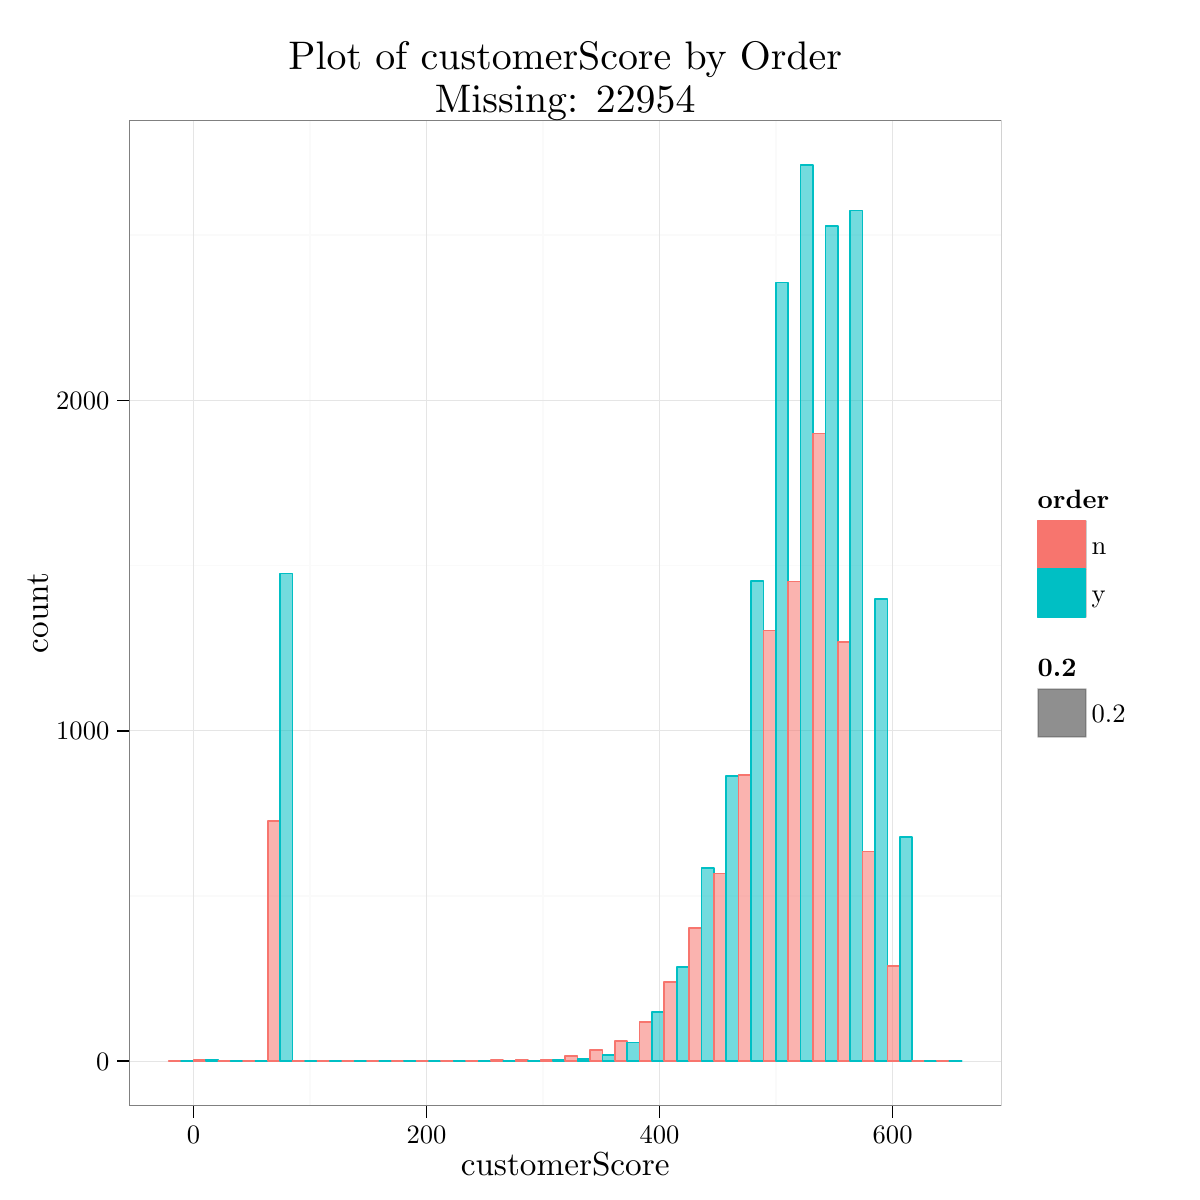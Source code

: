 % Created by tikzDevice version 0.6.2 on 2013-04-26 06:01:26.011
% !TEX encoding = UTF-8 Unicode

\documentclass{article}
\nonstopmode

\usepackage{tikz}

\usepackage[active,tightpage,psfixbb]{preview}

\PreviewEnvironment{pgfpicture}

\setlength\PreviewBorder{0pt}

\newcommand{\SweaveOpts}[1]{}  % do not interfere with LaTeX
\newcommand{\SweaveInput}[1]{} % because they are not real TeX commands
\newcommand{\Sexpr}[1]{}       % will only be parsed by R


%Change "article" to "report" to get rid of page number on title page
\usepackage{amsmath,amsfonts,amsthm,amssymb}
\usepackage{tikz}
\usetikzlibrary{backgrounds}
\usepackage{setspace}
\usepackage{Tabbing}
\usepackage{fancyhdr}
\usepackage{lastpage}
\usepackage{lstlinebgrd}
\usepackage{extramarks}
\usepackage{longtable}
\usepackage{chngpage}
\usepackage{soul,color}
\usepackage{color}
\usepackage{graphicx,float,wrapfig}
\usepackage{amsmath,amssymb, rotating}
%\usepackage{minted}
\usepackage{epsfig}
\usepackage{animate}
\usepackage{array}
\usepackage{graphics, color}
\usepackage{graphicx}
\usepackage{epsfig}
\usepackage{setspace}
\usepackage{verbatim}
\usepackage{url}
\usepackage[margin=1.0in]{geometry}

\definecolor{knitrfg}{rgb}{0.2, 0.2, 0.2}
\newcommand{\blue}[1]{{\color{blue} #1}}
\newcommand{\red}[1]{{\color{red} #1}}
\newcommand{\distas}[1]{%
  \savebox{\mybox}{\hbox{\kern3pt$\scriptstyle#1$\kern3pt}}%
  \savebox{\mysim}{\hbox{$\sim$}}%
  \mathbin{\overset{#1}{\kern\z \resizebox{\wd\mybox}{\ht\mysim}{$\sim$}}}%
}
\newcommand{\mytilde}{\raise.17ex\hbox{$\scriptstyle\mathtt{\sim}$}} 

% In case you need to adjust margins:
\topmargin=-0.45in      %
\evensidemargin=0in     %
\oddsidemargin=0in      %
\textwidth=6.5in        %
\textheight=9.0in       %
\headsep=0.25in         %

%Course Information
\newcommand{\Semester}{April and May 2013}
\newcommand{\CourseShort}{DMC 2013}
\newcommand{\CourseLong}{Data Mining Cup Competition 2013}

%Instructor Information
\newcommand{\InstructorLong}{Iowa State University of Science and Technology}
\newcommand{\InstructorShort}{ISU}

%My Information
\newcommand{\WritersLong}{Corey Lanker, Fangfang Liu, Jia Liu, Ian Mouzon, Wei Zhang, Wen Zhou}
\newcommand{\WritersShort}{Lanker, Liu, Liu, Mouzon, Zhang, Zhou}
\newcommand{\WritersContact}{\blue{imouzon@iastate.edu}}

%Homework Information
\newcommand{\homeworkTitle}{Prediction of Orders}
\newcommand{\homeworkDueDate}{April and May 2013}
\newcommand{\homeworkCreationDate}{\date{}}
\newcommand{\homeworkTopics}{}

% Setup the header and footer
\pagestyle{fancy}                                                       %
\lhead{\CourseShort:  \InstructorShort}                                                 %
\chead{\homeworkTitle}  %
\rhead{\WritersShort \firstxmark}                                                     %
\lfoot{\lastxmark}                                                      %
\cfoot{}                                                                %
\rfoot{Page\ \thepage\ of\ \pageref{LastPage}}                          %
\renewcommand\headrulewidth{0.4pt}                                      %
\renewcommand\footrulewidth{0.4pt}                                      %

%%%% FANCY QUOTES %%%
\makeatletter
\tikzset{%
  fancy quotes/.style={
    text width=\fq@width pt,
    align=justify,
    inner sep=1em,
    anchor=north west,
    minimum width=\textwidth,
  },
  fancy quotes width/.initial={.8\textwidth},
  fancy quotes marks/.style={
    scale=8,
    text=white,
    inner sep=0pt,
  },
  fancy quotes opening/.style={
    fancy quotes marks,
  },
  fancy quotes closing/.style={
    fancy quotes marks,
  },
  fancy quotes background/.style={
    show background rectangle,
    inner frame xsep=0pt,
    background rectangle/.style={
      fill=gray!25,
      rounded corners,
    },
  }
}

\newenvironment{fancyquotes}[1][]{%
\noindent
\tikzpicture[fancy quotes background]
\node[fancy quotes opening,anchor=north west] (fq@ul) at (0,0) {``};
\tikz@scan@one@point\pgfutil@firstofone(fq@ul.east)
\pgfmathsetmacro{\fq@width}{\textwidth - 2*\pgf@x}
\node[fancy quotes,#1] (fq@txt) at (fq@ul.north west) \bgroup}
{\egroup;
\node[overlay,fancy quotes closing,anchor=east] at (fq@txt.south east) {''};
\endtikzpicture}
\makeatother
%%% End of fancy quotes


\begin{document}

\begin{tikzpicture}[x=1pt,y=1pt]
\definecolor[named]{drawColor}{rgb}{0.00,0.00,0.00}
\definecolor[named]{fillColor}{rgb}{1.00,1.00,1.00}
\fill[color=fillColor,fill opacity=0.00,] (0,0) rectangle (433.62,433.62);
\begin{scope}
\path[clip] (  0.00,  0.00) rectangle (433.62,433.62);
\definecolor[named]{drawColor}{rgb}{1.00,1.00,1.00}
\definecolor[named]{fillColor}{rgb}{1.00,1.00,1.00}
\end{scope}
\begin{scope}
\path[clip] (  0.00,  0.00) rectangle (433.62,433.62);
\definecolor[named]{drawColor}{rgb}{1.00,1.00,1.00}
\definecolor[named]{fillColor}{rgb}{1.00,1.00,1.00}

\draw[color=drawColor,line width= 0.6pt,line cap=round,line join=round,fill=fillColor,] (  0.00,  0.00) rectangle (433.62,433.62);
\end{scope}
\begin{scope}
\path[clip] (  0.00,  0.00) rectangle (433.62,433.62);
\definecolor[named]{drawColor}{rgb}{1.00,1.00,1.00}
\definecolor[named]{fillColor}{rgb}{1.00,1.00,1.00}
\end{scope}
\begin{scope}
\path[clip] (  0.00,  0.00) rectangle (433.62,433.62);
\definecolor[named]{drawColor}{rgb}{1.00,1.00,1.00}
\definecolor[named]{fillColor}{rgb}{1.00,1.00,1.00}
\end{scope}
\begin{scope}
\path[clip] (  0.00,  0.00) rectangle (433.62,433.62);
\definecolor[named]{drawColor}{rgb}{1.00,1.00,1.00}
\definecolor[named]{fillColor}{rgb}{1.00,1.00,1.00}
\end{scope}
\begin{scope}
\path[clip] ( 46.62, 34.03) rectangle (361.84,390.08);
\definecolor[named]{drawColor}{rgb}{1.00,1.00,1.00}
\definecolor[named]{fillColor}{rgb}{1.00,1.00,1.00}

\draw[fill=fillColor,draw opacity=0.00,] ( 46.62, 34.03) rectangle (361.84,390.08);
\definecolor[named]{drawColor}{rgb}{0.98,0.98,0.98}

\draw[color=drawColor,line width= 0.6pt,line join=round,fill opacity=0.00,] ( 46.62,109.89) --
	(361.84,109.89);

\draw[color=drawColor,line width= 0.6pt,line join=round,fill opacity=0.00,] ( 46.62,229.25) --
	(361.84,229.25);

\draw[color=drawColor,line width= 0.6pt,line join=round,fill opacity=0.00,] ( 46.62,348.60) --
	(361.84,348.60);

\draw[color=drawColor,line width= 0.6pt,line join=round,fill opacity=0.00,] (112.01, 34.03) --
	(112.01,390.08);

\draw[color=drawColor,line width= 0.6pt,line join=round,fill opacity=0.00,] (196.23, 34.03) --
	(196.23,390.08);

\draw[color=drawColor,line width= 0.6pt,line join=round,fill opacity=0.00,] (280.45, 34.03) --
	(280.45,390.08);
\definecolor[named]{drawColor}{rgb}{0.90,0.90,0.90}

\draw[color=drawColor,line width= 0.2pt,line join=round,fill opacity=0.00,] ( 46.62, 50.22) --
	(361.84, 50.22);

\draw[color=drawColor,line width= 0.2pt,line join=round,fill opacity=0.00,] ( 46.62,169.57) --
	(361.84,169.57);

\draw[color=drawColor,line width= 0.2pt,line join=round,fill opacity=0.00,] ( 46.62,288.92) --
	(361.84,288.92);

\draw[color=drawColor,line width= 0.2pt,line join=round,fill opacity=0.00,] ( 69.90, 34.03) --
	( 69.90,390.08);

\draw[color=drawColor,line width= 0.2pt,line join=round,fill opacity=0.00,] (154.12, 34.03) --
	(154.12,390.08);

\draw[color=drawColor,line width= 0.2pt,line join=round,fill opacity=0.00,] (238.34, 34.03) --
	(238.34,390.08);

\draw[color=drawColor,line width= 0.2pt,line join=round,fill opacity=0.00,] (322.55, 34.03) --
	(322.55,390.08);
\definecolor[named]{drawColor}{rgb}{0.97,0.46,0.43}
\definecolor[named]{fillColor}{rgb}{0.97,0.46,0.43}

\draw[color=drawColor,line width= 0.6pt,line join=round,fill=fillColor,fill opacity=0.55,] ( 60.95, 50.22) rectangle ( 65.42, 50.22);
\definecolor[named]{drawColor}{rgb}{0.00,0.75,0.77}
\definecolor[named]{fillColor}{rgb}{0.00,0.75,0.77}

\draw[color=drawColor,line width= 0.6pt,line join=round,fill=fillColor,fill opacity=0.55,] ( 65.42, 50.22) rectangle ( 69.90, 50.22);
\definecolor[named]{drawColor}{rgb}{0.97,0.46,0.43}
\definecolor[named]{fillColor}{rgb}{0.97,0.46,0.43}

\draw[color=drawColor,line width= 0.6pt,line join=round,fill=fillColor,fill opacity=0.55,] ( 69.90, 50.22) rectangle ( 74.38, 50.70);
\definecolor[named]{drawColor}{rgb}{0.00,0.75,0.77}
\definecolor[named]{fillColor}{rgb}{0.00,0.75,0.77}

\draw[color=drawColor,line width= 0.6pt,line join=round,fill=fillColor,fill opacity=0.55,] ( 74.38, 50.22) rectangle ( 78.86, 50.82);
\definecolor[named]{drawColor}{rgb}{0.97,0.46,0.43}
\definecolor[named]{fillColor}{rgb}{0.97,0.46,0.43}

\draw[color=drawColor,line width= 0.6pt,line join=round,fill=fillColor,fill opacity=0.55,] ( 78.86, 50.22) rectangle ( 83.33, 50.22);
\definecolor[named]{drawColor}{rgb}{0.00,0.75,0.77}
\definecolor[named]{fillColor}{rgb}{0.00,0.75,0.77}

\draw[color=drawColor,line width= 0.6pt,line join=round,fill=fillColor,fill opacity=0.55,] ( 83.33, 50.22) rectangle ( 87.81, 50.22);
\definecolor[named]{drawColor}{rgb}{0.97,0.46,0.43}
\definecolor[named]{fillColor}{rgb}{0.97,0.46,0.43}

\draw[color=drawColor,line width= 0.6pt,line join=round,fill=fillColor,fill opacity=0.55,] ( 87.81, 50.22) rectangle ( 92.29, 50.22);
\definecolor[named]{drawColor}{rgb}{0.00,0.75,0.77}
\definecolor[named]{fillColor}{rgb}{0.00,0.75,0.77}

\draw[color=drawColor,line width= 0.6pt,line join=round,fill=fillColor,fill opacity=0.55,] ( 92.29, 50.22) rectangle ( 96.77, 50.22);
\definecolor[named]{drawColor}{rgb}{0.97,0.46,0.43}
\definecolor[named]{fillColor}{rgb}{0.97,0.46,0.43}

\draw[color=drawColor,line width= 0.6pt,line join=round,fill=fillColor,fill opacity=0.55,] ( 96.77, 50.22) rectangle (101.24,136.99);
\definecolor[named]{drawColor}{rgb}{0.00,0.75,0.77}
\definecolor[named]{fillColor}{rgb}{0.00,0.75,0.77}

\draw[color=drawColor,line width= 0.6pt,line join=round,fill=fillColor,fill opacity=0.55,] (101.24, 50.22) rectangle (105.72,226.38);
\definecolor[named]{drawColor}{rgb}{0.97,0.46,0.43}
\definecolor[named]{fillColor}{rgb}{0.97,0.46,0.43}

\draw[color=drawColor,line width= 0.6pt,line join=round,fill=fillColor,fill opacity=0.55,] (105.72, 50.22) rectangle (110.20, 50.22);
\definecolor[named]{drawColor}{rgb}{0.00,0.75,0.77}
\definecolor[named]{fillColor}{rgb}{0.00,0.75,0.77}

\draw[color=drawColor,line width= 0.6pt,line join=round,fill=fillColor,fill opacity=0.55,] (110.20, 50.22) rectangle (114.68, 50.22);
\definecolor[named]{drawColor}{rgb}{0.97,0.46,0.43}
\definecolor[named]{fillColor}{rgb}{0.97,0.46,0.43}

\draw[color=drawColor,line width= 0.6pt,line join=round,fill=fillColor,fill opacity=0.55,] (114.68, 50.22) rectangle (119.15, 50.22);
\definecolor[named]{drawColor}{rgb}{0.00,0.75,0.77}
\definecolor[named]{fillColor}{rgb}{0.00,0.75,0.77}

\draw[color=drawColor,line width= 0.6pt,line join=round,fill=fillColor,fill opacity=0.55,] (119.15, 50.22) rectangle (123.63, 50.22);
\definecolor[named]{drawColor}{rgb}{0.97,0.46,0.43}
\definecolor[named]{fillColor}{rgb}{0.97,0.46,0.43}

\draw[color=drawColor,line width= 0.6pt,line join=round,fill=fillColor,fill opacity=0.55,] (123.63, 50.22) rectangle (128.11, 50.22);
\definecolor[named]{drawColor}{rgb}{0.00,0.75,0.77}
\definecolor[named]{fillColor}{rgb}{0.00,0.75,0.77}

\draw[color=drawColor,line width= 0.6pt,line join=round,fill=fillColor,fill opacity=0.55,] (128.11, 50.22) rectangle (132.59, 50.22);
\definecolor[named]{drawColor}{rgb}{0.97,0.46,0.43}
\definecolor[named]{fillColor}{rgb}{0.97,0.46,0.43}

\draw[color=drawColor,line width= 0.6pt,line join=round,fill=fillColor,fill opacity=0.55,] (132.59, 50.22) rectangle (137.06, 50.22);
\definecolor[named]{drawColor}{rgb}{0.00,0.75,0.77}
\definecolor[named]{fillColor}{rgb}{0.00,0.75,0.77}

\draw[color=drawColor,line width= 0.6pt,line join=round,fill=fillColor,fill opacity=0.55,] (137.06, 50.22) rectangle (141.54, 50.22);
\definecolor[named]{drawColor}{rgb}{0.97,0.46,0.43}
\definecolor[named]{fillColor}{rgb}{0.97,0.46,0.43}

\draw[color=drawColor,line width= 0.6pt,line join=round,fill=fillColor,fill opacity=0.55,] (141.54, 50.22) rectangle (146.02, 50.22);
\definecolor[named]{drawColor}{rgb}{0.00,0.75,0.77}
\definecolor[named]{fillColor}{rgb}{0.00,0.75,0.77}

\draw[color=drawColor,line width= 0.6pt,line join=round,fill=fillColor,fill opacity=0.55,] (146.02, 50.22) rectangle (150.50, 50.34);
\definecolor[named]{drawColor}{rgb}{0.97,0.46,0.43}
\definecolor[named]{fillColor}{rgb}{0.97,0.46,0.43}

\draw[color=drawColor,line width= 0.6pt,line join=round,fill=fillColor,fill opacity=0.55,] (150.50, 50.22) rectangle (154.98, 50.22);
\definecolor[named]{drawColor}{rgb}{0.00,0.75,0.77}
\definecolor[named]{fillColor}{rgb}{0.00,0.75,0.77}

\draw[color=drawColor,line width= 0.6pt,line join=round,fill=fillColor,fill opacity=0.55,] (154.98, 50.22) rectangle (159.45, 50.22);
\definecolor[named]{drawColor}{rgb}{0.97,0.46,0.43}
\definecolor[named]{fillColor}{rgb}{0.97,0.46,0.43}

\draw[color=drawColor,line width= 0.6pt,line join=round,fill=fillColor,fill opacity=0.55,] (159.45, 50.22) rectangle (163.93, 50.46);
\definecolor[named]{drawColor}{rgb}{0.00,0.75,0.77}
\definecolor[named]{fillColor}{rgb}{0.00,0.75,0.77}

\draw[color=drawColor,line width= 0.6pt,line join=round,fill=fillColor,fill opacity=0.55,] (163.93, 50.22) rectangle (168.41, 50.22);
\definecolor[named]{drawColor}{rgb}{0.97,0.46,0.43}
\definecolor[named]{fillColor}{rgb}{0.97,0.46,0.43}

\draw[color=drawColor,line width= 0.6pt,line join=round,fill=fillColor,fill opacity=0.55,] (168.41, 50.22) rectangle (172.89, 50.34);
\definecolor[named]{drawColor}{rgb}{0.00,0.75,0.77}
\definecolor[named]{fillColor}{rgb}{0.00,0.75,0.77}

\draw[color=drawColor,line width= 0.6pt,line join=round,fill=fillColor,fill opacity=0.55,] (172.89, 50.22) rectangle (177.36, 50.34);
\definecolor[named]{drawColor}{rgb}{0.97,0.46,0.43}
\definecolor[named]{fillColor}{rgb}{0.97,0.46,0.43}

\draw[color=drawColor,line width= 0.6pt,line join=round,fill=fillColor,fill opacity=0.55,] (177.36, 50.22) rectangle (181.84, 50.58);
\definecolor[named]{drawColor}{rgb}{0.00,0.75,0.77}
\definecolor[named]{fillColor}{rgb}{0.00,0.75,0.77}

\draw[color=drawColor,line width= 0.6pt,line join=round,fill=fillColor,fill opacity=0.55,] (181.84, 50.22) rectangle (186.32, 50.22);
\definecolor[named]{drawColor}{rgb}{0.97,0.46,0.43}
\definecolor[named]{fillColor}{rgb}{0.97,0.46,0.43}

\draw[color=drawColor,line width= 0.6pt,line join=round,fill=fillColor,fill opacity=0.55,] (186.32, 50.22) rectangle (190.80, 50.70);
\definecolor[named]{drawColor}{rgb}{0.00,0.75,0.77}
\definecolor[named]{fillColor}{rgb}{0.00,0.75,0.77}

\draw[color=drawColor,line width= 0.6pt,line join=round,fill=fillColor,fill opacity=0.55,] (190.80, 50.22) rectangle (195.27, 50.34);
\definecolor[named]{drawColor}{rgb}{0.97,0.46,0.43}
\definecolor[named]{fillColor}{rgb}{0.97,0.46,0.43}

\draw[color=drawColor,line width= 0.6pt,line join=round,fill=fillColor,fill opacity=0.55,] (195.27, 50.22) rectangle (199.75, 50.58);
\definecolor[named]{drawColor}{rgb}{0.00,0.75,0.77}
\definecolor[named]{fillColor}{rgb}{0.00,0.75,0.77}

\draw[color=drawColor,line width= 0.6pt,line join=round,fill=fillColor,fill opacity=0.55,] (199.75, 50.22) rectangle (204.23, 50.70);
\definecolor[named]{drawColor}{rgb}{0.97,0.46,0.43}
\definecolor[named]{fillColor}{rgb}{0.97,0.46,0.43}

\draw[color=drawColor,line width= 0.6pt,line join=round,fill=fillColor,fill opacity=0.55,] (204.23, 50.22) rectangle (208.71, 52.01);
\definecolor[named]{drawColor}{rgb}{0.00,0.75,0.77}
\definecolor[named]{fillColor}{rgb}{0.00,0.75,0.77}

\draw[color=drawColor,line width= 0.6pt,line join=round,fill=fillColor,fill opacity=0.55,] (208.71, 50.22) rectangle (213.18, 51.05);
\definecolor[named]{drawColor}{rgb}{0.97,0.46,0.43}
\definecolor[named]{fillColor}{rgb}{0.97,0.46,0.43}

\draw[color=drawColor,line width= 0.6pt,line join=round,fill=fillColor,fill opacity=0.55,] (213.18, 50.22) rectangle (217.66, 54.28);
\definecolor[named]{drawColor}{rgb}{0.00,0.75,0.77}
\definecolor[named]{fillColor}{rgb}{0.00,0.75,0.77}

\draw[color=drawColor,line width= 0.6pt,line join=round,fill=fillColor,fill opacity=0.55,] (217.66, 50.22) rectangle (222.14, 52.49);
\definecolor[named]{drawColor}{rgb}{0.97,0.46,0.43}
\definecolor[named]{fillColor}{rgb}{0.97,0.46,0.43}

\draw[color=drawColor,line width= 0.6pt,line join=round,fill=fillColor,fill opacity=0.55,] (222.14, 50.22) rectangle (226.62, 57.38);
\definecolor[named]{drawColor}{rgb}{0.00,0.75,0.77}
\definecolor[named]{fillColor}{rgb}{0.00,0.75,0.77}

\draw[color=drawColor,line width= 0.6pt,line join=round,fill=fillColor,fill opacity=0.55,] (226.62, 50.22) rectangle (231.09, 56.90);
\definecolor[named]{drawColor}{rgb}{0.97,0.46,0.43}
\definecolor[named]{fillColor}{rgb}{0.97,0.46,0.43}

\draw[color=drawColor,line width= 0.6pt,line join=round,fill=fillColor,fill opacity=0.55,] (231.09, 50.22) rectangle (235.57, 64.42);
\definecolor[named]{drawColor}{rgb}{0.00,0.75,0.77}
\definecolor[named]{fillColor}{rgb}{0.00,0.75,0.77}

\draw[color=drawColor,line width= 0.6pt,line join=round,fill=fillColor,fill opacity=0.55,] (235.57, 50.22) rectangle (240.05, 67.88);
\definecolor[named]{drawColor}{rgb}{0.97,0.46,0.43}
\definecolor[named]{fillColor}{rgb}{0.97,0.46,0.43}

\draw[color=drawColor,line width= 0.6pt,line join=round,fill=fillColor,fill opacity=0.55,] (240.05, 50.22) rectangle (244.53, 78.74);
\definecolor[named]{drawColor}{rgb}{0.00,0.75,0.77}
\definecolor[named]{fillColor}{rgb}{0.00,0.75,0.77}

\draw[color=drawColor,line width= 0.6pt,line join=round,fill=fillColor,fill opacity=0.55,] (244.53, 50.22) rectangle (249.00, 84.11);
\definecolor[named]{drawColor}{rgb}{0.97,0.46,0.43}
\definecolor[named]{fillColor}{rgb}{0.97,0.46,0.43}

\draw[color=drawColor,line width= 0.6pt,line join=round,fill=fillColor,fill opacity=0.55,] (249.00, 50.22) rectangle (253.48, 98.20);
\definecolor[named]{drawColor}{rgb}{0.00,0.75,0.77}
\definecolor[named]{fillColor}{rgb}{0.00,0.75,0.77}

\draw[color=drawColor,line width= 0.6pt,line join=round,fill=fillColor,fill opacity=0.55,] (253.48, 50.22) rectangle (257.96,119.92);
\definecolor[named]{drawColor}{rgb}{0.97,0.46,0.43}
\definecolor[named]{fillColor}{rgb}{0.97,0.46,0.43}

\draw[color=drawColor,line width= 0.6pt,line join=round,fill=fillColor,fill opacity=0.55,] (257.96, 50.22) rectangle (262.44,118.01);
\definecolor[named]{drawColor}{rgb}{0.00,0.75,0.77}
\definecolor[named]{fillColor}{rgb}{0.00,0.75,0.77}

\draw[color=drawColor,line width= 0.6pt,line join=round,fill=fillColor,fill opacity=0.55,] (262.44, 50.22) rectangle (266.91,153.10);
\definecolor[named]{drawColor}{rgb}{0.97,0.46,0.43}
\definecolor[named]{fillColor}{rgb}{0.97,0.46,0.43}

\draw[color=drawColor,line width= 0.6pt,line join=round,fill=fillColor,fill opacity=0.55,] (266.91, 50.22) rectangle (271.39,153.46);
\definecolor[named]{drawColor}{rgb}{0.00,0.75,0.77}
\definecolor[named]{fillColor}{rgb}{0.00,0.75,0.77}

\draw[color=drawColor,line width= 0.6pt,line join=round,fill=fillColor,fill opacity=0.55,] (271.39, 50.22) rectangle (275.87,223.64);
\definecolor[named]{drawColor}{rgb}{0.97,0.46,0.43}
\definecolor[named]{fillColor}{rgb}{0.97,0.46,0.43}

\draw[color=drawColor,line width= 0.6pt,line join=round,fill=fillColor,fill opacity=0.55,] (275.87, 50.22) rectangle (280.35,205.73);
\definecolor[named]{drawColor}{rgb}{0.00,0.75,0.77}
\definecolor[named]{fillColor}{rgb}{0.00,0.75,0.77}

\draw[color=drawColor,line width= 0.6pt,line join=round,fill=fillColor,fill opacity=0.55,] (280.35, 50.22) rectangle (284.82,331.53);
\definecolor[named]{drawColor}{rgb}{0.97,0.46,0.43}
\definecolor[named]{fillColor}{rgb}{0.97,0.46,0.43}

\draw[color=drawColor,line width= 0.6pt,line join=round,fill=fillColor,fill opacity=0.55,] (284.82, 50.22) rectangle (289.30,223.52);
\definecolor[named]{drawColor}{rgb}{0.00,0.75,0.77}
\definecolor[named]{fillColor}{rgb}{0.00,0.75,0.77}

\draw[color=drawColor,line width= 0.6pt,line join=round,fill=fillColor,fill opacity=0.55,] (289.30, 50.22) rectangle (293.78,373.90);
\definecolor[named]{drawColor}{rgb}{0.97,0.46,0.43}
\definecolor[named]{fillColor}{rgb}{0.97,0.46,0.43}

\draw[color=drawColor,line width= 0.6pt,line join=round,fill=fillColor,fill opacity=0.55,] (293.78, 50.22) rectangle (298.26,276.99);
\definecolor[named]{drawColor}{rgb}{0.00,0.75,0.77}
\definecolor[named]{fillColor}{rgb}{0.00,0.75,0.77}

\draw[color=drawColor,line width= 0.6pt,line join=round,fill=fillColor,fill opacity=0.55,] (298.26, 50.22) rectangle (302.73,351.94);
\definecolor[named]{drawColor}{rgb}{0.97,0.46,0.43}
\definecolor[named]{fillColor}{rgb}{0.97,0.46,0.43}

\draw[color=drawColor,line width= 0.6pt,line join=round,fill=fillColor,fill opacity=0.55,] (302.73, 50.22) rectangle (307.21,201.68);
\definecolor[named]{drawColor}{rgb}{0.00,0.75,0.77}
\definecolor[named]{fillColor}{rgb}{0.00,0.75,0.77}

\draw[color=drawColor,line width= 0.6pt,line join=round,fill=fillColor,fill opacity=0.55,] (307.21, 50.22) rectangle (311.69,357.55);
\definecolor[named]{drawColor}{rgb}{0.97,0.46,0.43}
\definecolor[named]{fillColor}{rgb}{0.97,0.46,0.43}

\draw[color=drawColor,line width= 0.6pt,line join=round,fill=fillColor,fill opacity=0.55,] (311.69, 50.22) rectangle (316.17,125.89);
\definecolor[named]{drawColor}{rgb}{0.00,0.75,0.77}
\definecolor[named]{fillColor}{rgb}{0.00,0.75,0.77}

\draw[color=drawColor,line width= 0.6pt,line join=round,fill=fillColor,fill opacity=0.55,] (316.17, 50.22) rectangle (320.65,217.19);
\definecolor[named]{drawColor}{rgb}{0.97,0.46,0.43}
\definecolor[named]{fillColor}{rgb}{0.97,0.46,0.43}

\draw[color=drawColor,line width= 0.6pt,line join=round,fill=fillColor,fill opacity=0.55,] (320.65, 50.22) rectangle (325.12, 84.59);
\definecolor[named]{drawColor}{rgb}{0.00,0.75,0.77}
\definecolor[named]{fillColor}{rgb}{0.00,0.75,0.77}

\draw[color=drawColor,line width= 0.6pt,line join=round,fill=fillColor,fill opacity=0.55,] (325.12, 50.22) rectangle (329.60,131.26);
\definecolor[named]{drawColor}{rgb}{0.97,0.46,0.43}
\definecolor[named]{fillColor}{rgb}{0.97,0.46,0.43}

\draw[color=drawColor,line width= 0.6pt,line join=round,fill=fillColor,fill opacity=0.55,] (329.60, 50.22) rectangle (334.08, 50.22);
\definecolor[named]{drawColor}{rgb}{0.00,0.75,0.77}
\definecolor[named]{fillColor}{rgb}{0.00,0.75,0.77}

\draw[color=drawColor,line width= 0.6pt,line join=round,fill=fillColor,fill opacity=0.55,] (334.08, 50.22) rectangle (338.56, 50.34);
\definecolor[named]{drawColor}{rgb}{0.97,0.46,0.43}
\definecolor[named]{fillColor}{rgb}{0.97,0.46,0.43}

\draw[color=drawColor,line width= 0.6pt,line join=round,fill=fillColor,fill opacity=0.55,] (338.56, 50.22) rectangle (343.03, 50.46);
\definecolor[named]{drawColor}{rgb}{0.00,0.75,0.77}
\definecolor[named]{fillColor}{rgb}{0.00,0.75,0.77}

\draw[color=drawColor,line width= 0.6pt,line join=round,fill=fillColor,fill opacity=0.55,] (343.03, 50.22) rectangle (347.51, 50.22);
\definecolor[named]{drawColor}{rgb}{0.50,0.50,0.50}

\draw[color=drawColor,line width= 0.6pt,line cap=round,line join=round,fill opacity=0.00,] ( 46.62, 34.03) rectangle (361.84,390.08);
\end{scope}
\begin{scope}
\path[clip] (  0.00,  0.00) rectangle (433.62,433.62);
\definecolor[named]{drawColor}{rgb}{1.00,1.00,1.00}
\definecolor[named]{fillColor}{rgb}{1.00,1.00,1.00}
\end{scope}
\begin{scope}
\path[clip] (  0.00,  0.00) rectangle (433.62,433.62);
\definecolor[named]{drawColor}{rgb}{1.00,1.00,1.00}
\definecolor[named]{fillColor}{rgb}{1.00,1.00,1.00}
\end{scope}
\begin{scope}
\path[clip] (  0.00,  0.00) rectangle (433.62,433.62);
\definecolor[named]{drawColor}{rgb}{1.00,1.00,1.00}
\definecolor[named]{fillColor}{rgb}{1.00,1.00,1.00}
\definecolor[named]{drawColor}{rgb}{0.00,0.00,0.00}

\node[color=drawColor,anchor=base east,inner sep=0pt, outer sep=0pt, scale=  0.96] at ( 39.51, 46.91) {0};

\node[color=drawColor,anchor=base east,inner sep=0pt, outer sep=0pt, scale=  0.96] at ( 39.51,166.26) {1000};

\node[color=drawColor,anchor=base east,inner sep=0pt, outer sep=0pt, scale=  0.96] at ( 39.51,285.61) {2000};
\end{scope}
\begin{scope}
\path[clip] (  0.00,  0.00) rectangle (433.62,433.62);
\definecolor[named]{drawColor}{rgb}{1.00,1.00,1.00}
\definecolor[named]{fillColor}{rgb}{1.00,1.00,1.00}
\end{scope}
\begin{scope}
\path[clip] (  0.00,  0.00) rectangle (433.62,433.62);
\definecolor[named]{drawColor}{rgb}{1.00,1.00,1.00}
\definecolor[named]{fillColor}{rgb}{1.00,1.00,1.00}
\definecolor[named]{drawColor}{rgb}{0.00,0.00,0.00}

\draw[color=drawColor,line width= 0.6pt,line join=round,fill opacity=0.00,] ( 42.35, 50.22) --
	( 46.62, 50.22);

\draw[color=drawColor,line width= 0.6pt,line join=round,fill opacity=0.00,] ( 42.35,169.57) --
	( 46.62,169.57);

\draw[color=drawColor,line width= 0.6pt,line join=round,fill opacity=0.00,] ( 42.35,288.92) --
	( 46.62,288.92);
\end{scope}
\begin{scope}
\path[clip] (  0.00,  0.00) rectangle (433.62,433.62);
\definecolor[named]{drawColor}{rgb}{1.00,1.00,1.00}
\definecolor[named]{fillColor}{rgb}{1.00,1.00,1.00}
\end{scope}
\begin{scope}
\path[clip] (  0.00,  0.00) rectangle (433.62,433.62);
\definecolor[named]{drawColor}{rgb}{1.00,1.00,1.00}
\definecolor[named]{fillColor}{rgb}{1.00,1.00,1.00}
\end{scope}
\begin{scope}
\path[clip] (  0.00,  0.00) rectangle (433.62,433.62);
\definecolor[named]{drawColor}{rgb}{1.00,1.00,1.00}
\definecolor[named]{fillColor}{rgb}{1.00,1.00,1.00}
\end{scope}
\begin{scope}
\path[clip] (  0.00,  0.00) rectangle (433.62,433.62);
\definecolor[named]{drawColor}{rgb}{1.00,1.00,1.00}
\definecolor[named]{fillColor}{rgb}{1.00,1.00,1.00}
\end{scope}
\begin{scope}
\path[clip] (  0.00,  0.00) rectangle (433.62,433.62);
\definecolor[named]{drawColor}{rgb}{1.00,1.00,1.00}
\definecolor[named]{fillColor}{rgb}{1.00,1.00,1.00}
\end{scope}
\begin{scope}
\path[clip] (  0.00,  0.00) rectangle (433.62,433.62);
\definecolor[named]{drawColor}{rgb}{1.00,1.00,1.00}
\definecolor[named]{fillColor}{rgb}{1.00,1.00,1.00}
\definecolor[named]{drawColor}{rgb}{0.00,0.00,0.00}

\draw[color=drawColor,line width= 0.6pt,line join=round,fill opacity=0.00,] ( 69.90, 29.77) --
	( 69.90, 34.03);

\draw[color=drawColor,line width= 0.6pt,line join=round,fill opacity=0.00,] (154.12, 29.77) --
	(154.12, 34.03);

\draw[color=drawColor,line width= 0.6pt,line join=round,fill opacity=0.00,] (238.34, 29.77) --
	(238.34, 34.03);

\draw[color=drawColor,line width= 0.6pt,line join=round,fill opacity=0.00,] (322.55, 29.77) --
	(322.55, 34.03);
\end{scope}
\begin{scope}
\path[clip] (  0.00,  0.00) rectangle (433.62,433.62);
\definecolor[named]{drawColor}{rgb}{1.00,1.00,1.00}
\definecolor[named]{fillColor}{rgb}{1.00,1.00,1.00}
\end{scope}
\begin{scope}
\path[clip] (  0.00,  0.00) rectangle (433.62,433.62);
\definecolor[named]{drawColor}{rgb}{1.00,1.00,1.00}
\definecolor[named]{fillColor}{rgb}{1.00,1.00,1.00}
\definecolor[named]{drawColor}{rgb}{0.00,0.00,0.00}

\node[color=drawColor,anchor=base,inner sep=0pt, outer sep=0pt, scale=  0.96] at ( 69.90, 20.31) {0};

\node[color=drawColor,anchor=base,inner sep=0pt, outer sep=0pt, scale=  0.96] at (154.12, 20.31) {200};

\node[color=drawColor,anchor=base,inner sep=0pt, outer sep=0pt, scale=  0.96] at (238.34, 20.31) {400};

\node[color=drawColor,anchor=base,inner sep=0pt, outer sep=0pt, scale=  0.96] at (322.55, 20.31) {600};
\end{scope}
\begin{scope}
\path[clip] (  0.00,  0.00) rectangle (433.62,433.62);
\definecolor[named]{drawColor}{rgb}{1.00,1.00,1.00}
\definecolor[named]{fillColor}{rgb}{1.00,1.00,1.00}
\end{scope}
\begin{scope}
\path[clip] (  0.00,  0.00) rectangle (433.62,433.62);
\definecolor[named]{drawColor}{rgb}{1.00,1.00,1.00}
\definecolor[named]{fillColor}{rgb}{1.00,1.00,1.00}
\end{scope}
\begin{scope}
\path[clip] (  0.00,  0.00) rectangle (433.62,433.62);
\definecolor[named]{drawColor}{rgb}{1.00,1.00,1.00}
\definecolor[named]{fillColor}{rgb}{1.00,1.00,1.00}
\end{scope}
\begin{scope}
\path[clip] (  0.00,  0.00) rectangle (433.62,433.62);
\definecolor[named]{drawColor}{rgb}{1.00,1.00,1.00}
\definecolor[named]{fillColor}{rgb}{1.00,1.00,1.00}
\end{scope}
\begin{scope}
\path[clip] (  0.00,  0.00) rectangle (433.62,433.62);
\definecolor[named]{drawColor}{rgb}{1.00,1.00,1.00}
\definecolor[named]{fillColor}{rgb}{1.00,1.00,1.00}
\definecolor[named]{drawColor}{rgb}{0.00,0.00,0.00}

\node[color=drawColor,anchor=base,inner sep=0pt, outer sep=0pt, scale=  1.20] at (204.23,  9.03) {customerScore};
\end{scope}
\begin{scope}
\path[clip] (  0.00,  0.00) rectangle (433.62,433.62);
\definecolor[named]{drawColor}{rgb}{1.00,1.00,1.00}
\definecolor[named]{fillColor}{rgb}{1.00,1.00,1.00}
\end{scope}
\begin{scope}
\path[clip] (  0.00,  0.00) rectangle (433.62,433.62);
\definecolor[named]{drawColor}{rgb}{1.00,1.00,1.00}
\definecolor[named]{fillColor}{rgb}{1.00,1.00,1.00}
\definecolor[named]{drawColor}{rgb}{0.00,0.00,0.00}

\node[rotate= 90.00,color=drawColor,anchor=base,inner sep=0pt, outer sep=0pt, scale=  1.20] at ( 17.30,212.06) {count};
\end{scope}
\begin{scope}
\path[clip] (  0.00,  0.00) rectangle (433.62,433.62);
\definecolor[named]{drawColor}{rgb}{1.00,1.00,1.00}
\definecolor[named]{fillColor}{rgb}{1.00,1.00,1.00}
\end{scope}
\begin{scope}
\path[clip] (  0.00,  0.00) rectangle (433.62,433.62);
\definecolor[named]{drawColor}{rgb}{1.00,1.00,1.00}
\definecolor[named]{fillColor}{rgb}{1.00,1.00,1.00}
\end{scope}
\begin{scope}
\path[clip] (  0.00,  0.00) rectangle (433.62,433.62);
\definecolor[named]{drawColor}{rgb}{1.00,1.00,1.00}
\definecolor[named]{fillColor}{rgb}{1.00,1.00,1.00}
\end{scope}
\begin{scope}
\path[clip] (  0.00,  0.00) rectangle (433.62,433.62);
\definecolor[named]{drawColor}{rgb}{1.00,1.00,1.00}
\definecolor[named]{fillColor}{rgb}{1.00,1.00,1.00}
\end{scope}
\begin{scope}
\path[clip] (  0.00,  0.00) rectangle (433.62,433.62);
\definecolor[named]{drawColor}{rgb}{1.00,1.00,1.00}
\definecolor[named]{fillColor}{rgb}{1.00,1.00,1.00}
\end{scope}
\begin{scope}
\path[clip] (  0.00,  0.00) rectangle (433.62,433.62);
\definecolor[named]{drawColor}{rgb}{1.00,1.00,1.00}
\definecolor[named]{fillColor}{rgb}{1.00,1.00,1.00}

\draw[fill=fillColor,draw opacity=0.00,] (370.71,206.40) rectangle (404.70,261.17);
\end{scope}
\begin{scope}
\path[clip] (  0.00,  0.00) rectangle (433.62,433.62);
\definecolor[named]{drawColor}{rgb}{1.00,1.00,1.00}
\definecolor[named]{fillColor}{rgb}{1.00,1.00,1.00}
\end{scope}
\begin{scope}
\path[clip] (  0.00,  0.00) rectangle (433.62,433.62);
\definecolor[named]{drawColor}{rgb}{1.00,1.00,1.00}
\definecolor[named]{fillColor}{rgb}{1.00,1.00,1.00}
\definecolor[named]{drawColor}{rgb}{0.00,0.00,0.00}

\node[color=drawColor,anchor=base west,inner sep=0pt, outer sep=0pt, scale=  0.96] at (374.97,249.98) {\bfseries order};
\end{scope}
\begin{scope}
\path[clip] (  0.00,  0.00) rectangle (433.62,433.62);
\definecolor[named]{drawColor}{rgb}{1.00,1.00,1.00}
\definecolor[named]{fillColor}{rgb}{1.00,1.00,1.00}
\end{scope}
\begin{scope}
\path[clip] (  0.00,  0.00) rectangle (433.62,433.62);
\definecolor[named]{drawColor}{rgb}{1.00,1.00,1.00}
\definecolor[named]{fillColor}{rgb}{1.00,1.00,1.00}
\definecolor[named]{drawColor}{rgb}{0.80,0.80,0.80}

\draw[color=drawColor,line width= 0.6pt,line cap=round,line join=round,fill=fillColor,] (374.97,228.01) rectangle (392.32,245.36);
\end{scope}
\begin{scope}
\path[clip] (  0.00,  0.00) rectangle (433.62,433.62);
\definecolor[named]{drawColor}{rgb}{1.00,1.00,1.00}
\definecolor[named]{fillColor}{rgb}{1.00,1.00,1.00}
\end{scope}
\begin{scope}
\path[clip] (  0.00,  0.00) rectangle (433.62,433.62);
\definecolor[named]{drawColor}{rgb}{1.00,1.00,1.00}
\definecolor[named]{fillColor}{rgb}{1.00,1.00,1.00}
\definecolor[named]{drawColor}{rgb}{0.97,0.46,0.43}
\definecolor[named]{fillColor}{rgb}{0.97,0.46,0.43}

\draw[color=drawColor,line cap=round,line join=round,fill=fillColor,] (374.97,228.01) rectangle (392.32,245.36);

\draw[color=drawColor,line width= 0.6pt,line join=round,fill opacity=0.00,] (374.97,228.01) --
	(392.32,245.36);
\end{scope}
\begin{scope}
\path[clip] (  0.00,  0.00) rectangle (433.62,433.62);
\definecolor[named]{drawColor}{rgb}{1.00,1.00,1.00}
\definecolor[named]{fillColor}{rgb}{1.00,1.00,1.00}
\end{scope}
\begin{scope}
\path[clip] (  0.00,  0.00) rectangle (433.62,433.62);
\definecolor[named]{drawColor}{rgb}{1.00,1.00,1.00}
\definecolor[named]{fillColor}{rgb}{1.00,1.00,1.00}
\definecolor[named]{drawColor}{rgb}{0.80,0.80,0.80}

\draw[color=drawColor,line width= 0.6pt,line cap=round,line join=round,fill=fillColor,] (374.97,210.67) rectangle (392.32,228.01);
\end{scope}
\begin{scope}
\path[clip] (  0.00,  0.00) rectangle (433.62,433.62);
\definecolor[named]{drawColor}{rgb}{1.00,1.00,1.00}
\definecolor[named]{fillColor}{rgb}{1.00,1.00,1.00}
\end{scope}
\begin{scope}
\path[clip] (  0.00,  0.00) rectangle (433.62,433.62);
\definecolor[named]{drawColor}{rgb}{1.00,1.00,1.00}
\definecolor[named]{fillColor}{rgb}{1.00,1.00,1.00}
\definecolor[named]{drawColor}{rgb}{0.00,0.75,0.77}
\definecolor[named]{fillColor}{rgb}{0.00,0.75,0.77}

\draw[color=drawColor,line cap=round,line join=round,fill=fillColor,] (374.97,210.67) rectangle (392.32,228.01);

\draw[color=drawColor,line width= 0.6pt,line join=round,fill opacity=0.00,] (374.97,210.67) --
	(392.32,228.01);
\end{scope}
\begin{scope}
\path[clip] (  0.00,  0.00) rectangle (433.62,433.62);
\definecolor[named]{drawColor}{rgb}{1.00,1.00,1.00}
\definecolor[named]{fillColor}{rgb}{1.00,1.00,1.00}
\end{scope}
\begin{scope}
\path[clip] (  0.00,  0.00) rectangle (433.62,433.62);
\definecolor[named]{drawColor}{rgb}{1.00,1.00,1.00}
\definecolor[named]{fillColor}{rgb}{1.00,1.00,1.00}
\definecolor[named]{drawColor}{rgb}{0.00,0.00,0.00}

\node[color=drawColor,anchor=base west,inner sep=0pt, outer sep=0pt, scale=  0.96] at (394.49,233.38) {n};
\end{scope}
\begin{scope}
\path[clip] (  0.00,  0.00) rectangle (433.62,433.62);
\definecolor[named]{drawColor}{rgb}{1.00,1.00,1.00}
\definecolor[named]{fillColor}{rgb}{1.00,1.00,1.00}
\end{scope}
\begin{scope}
\path[clip] (  0.00,  0.00) rectangle (433.62,433.62);
\definecolor[named]{drawColor}{rgb}{1.00,1.00,1.00}
\definecolor[named]{fillColor}{rgb}{1.00,1.00,1.00}
\definecolor[named]{drawColor}{rgb}{0.00,0.00,0.00}

\node[color=drawColor,anchor=base west,inner sep=0pt, outer sep=0pt, scale=  0.96] at (394.49,216.03) {y};
\end{scope}
\begin{scope}
\path[clip] (  0.00,  0.00) rectangle (433.62,433.62);
\definecolor[named]{drawColor}{rgb}{1.00,1.00,1.00}
\definecolor[named]{fillColor}{rgb}{1.00,1.00,1.00}
\end{scope}
\begin{scope}
\path[clip] (  0.00,  0.00) rectangle (433.62,433.62);
\definecolor[named]{drawColor}{rgb}{1.00,1.00,1.00}
\definecolor[named]{fillColor}{rgb}{1.00,1.00,1.00}
\end{scope}
\begin{scope}
\path[clip] (  0.00,  0.00) rectangle (433.62,433.62);
\definecolor[named]{drawColor}{rgb}{1.00,1.00,1.00}
\definecolor[named]{fillColor}{rgb}{1.00,1.00,1.00}
\end{scope}
\begin{scope}
\path[clip] (  0.00,  0.00) rectangle (433.62,433.62);
\definecolor[named]{drawColor}{rgb}{1.00,1.00,1.00}
\definecolor[named]{fillColor}{rgb}{1.00,1.00,1.00}
\end{scope}
\begin{scope}
\path[clip] (  0.00,  0.00) rectangle (433.62,433.62);
\definecolor[named]{drawColor}{rgb}{1.00,1.00,1.00}
\definecolor[named]{fillColor}{rgb}{1.00,1.00,1.00}
\end{scope}
\begin{scope}
\path[clip] (  0.00,  0.00) rectangle (433.62,433.62);
\definecolor[named]{drawColor}{rgb}{1.00,1.00,1.00}
\definecolor[named]{fillColor}{rgb}{1.00,1.00,1.00}
\end{scope}
\begin{scope}
\path[clip] (  0.00,  0.00) rectangle (433.62,433.62);
\definecolor[named]{drawColor}{rgb}{1.00,1.00,1.00}
\definecolor[named]{fillColor}{rgb}{1.00,1.00,1.00}
\end{scope}
\begin{scope}
\path[clip] (  0.00,  0.00) rectangle (433.62,433.62);
\definecolor[named]{drawColor}{rgb}{1.00,1.00,1.00}
\definecolor[named]{fillColor}{rgb}{1.00,1.00,1.00}

\draw[fill=fillColor,draw opacity=0.00,] (370.71,162.95) rectangle (412.71,200.38);
\end{scope}
\begin{scope}
\path[clip] (  0.00,  0.00) rectangle (433.62,433.62);
\definecolor[named]{drawColor}{rgb}{1.00,1.00,1.00}
\definecolor[named]{fillColor}{rgb}{1.00,1.00,1.00}
\end{scope}
\begin{scope}
\path[clip] (  0.00,  0.00) rectangle (433.62,433.62);
\definecolor[named]{drawColor}{rgb}{1.00,1.00,1.00}
\definecolor[named]{fillColor}{rgb}{1.00,1.00,1.00}
\definecolor[named]{drawColor}{rgb}{0.00,0.00,0.00}

\node[color=drawColor,anchor=base west,inner sep=0pt, outer sep=0pt, scale=  0.96] at (374.97,189.19) {\bfseries 0.2};
\end{scope}
\begin{scope}
\path[clip] (  0.00,  0.00) rectangle (433.62,433.62);
\definecolor[named]{drawColor}{rgb}{1.00,1.00,1.00}
\definecolor[named]{fillColor}{rgb}{1.00,1.00,1.00}
\end{scope}
\begin{scope}
\path[clip] (  0.00,  0.00) rectangle (433.62,433.62);
\definecolor[named]{drawColor}{rgb}{1.00,1.00,1.00}
\definecolor[named]{fillColor}{rgb}{1.00,1.00,1.00}
\definecolor[named]{drawColor}{rgb}{0.80,0.80,0.80}

\draw[color=drawColor,line width= 0.6pt,line cap=round,line join=round,fill=fillColor,] (374.97,167.22) rectangle (392.32,184.56);
\end{scope}
\begin{scope}
\path[clip] (  0.00,  0.00) rectangle (433.62,433.62);
\definecolor[named]{drawColor}{rgb}{1.00,1.00,1.00}
\definecolor[named]{fillColor}{rgb}{1.00,1.00,1.00}
\end{scope}
\begin{scope}
\path[clip] (  0.00,  0.00) rectangle (433.62,433.62);
\definecolor[named]{drawColor}{rgb}{1.00,1.00,1.00}
\definecolor[named]{fillColor}{rgb}{1.00,1.00,1.00}
\definecolor[named]{fillColor}{rgb}{0.20,0.20,0.20}

\draw[fill=fillColor,fill opacity=0.55,draw opacity=0.00,] (374.97,167.22) rectangle (392.32,184.56);

\draw[fill opacity=0.00,draw opacity=0.00,] (374.97,167.22) --
	(392.32,184.56);
\end{scope}
\begin{scope}
\path[clip] (  0.00,  0.00) rectangle (433.62,433.62);
\definecolor[named]{drawColor}{rgb}{1.00,1.00,1.00}
\definecolor[named]{fillColor}{rgb}{1.00,1.00,1.00}
\end{scope}
\begin{scope}
\path[clip] (  0.00,  0.00) rectangle (433.62,433.62);
\definecolor[named]{drawColor}{rgb}{1.00,1.00,1.00}
\definecolor[named]{fillColor}{rgb}{1.00,1.00,1.00}
\definecolor[named]{drawColor}{rgb}{0.00,0.00,0.00}

\node[color=drawColor,anchor=base west,inner sep=0pt, outer sep=0pt, scale=  0.96] at (394.49,172.59) {0.2};
\end{scope}
\begin{scope}
\path[clip] (  0.00,  0.00) rectangle (433.62,433.62);
\definecolor[named]{drawColor}{rgb}{1.00,1.00,1.00}
\definecolor[named]{fillColor}{rgb}{1.00,1.00,1.00}
\end{scope}
\begin{scope}
\path[clip] (  0.00,  0.00) rectangle (433.62,433.62);
\definecolor[named]{drawColor}{rgb}{1.00,1.00,1.00}
\definecolor[named]{fillColor}{rgb}{1.00,1.00,1.00}
\end{scope}
\begin{scope}
\path[clip] (  0.00,  0.00) rectangle (433.62,433.62);
\definecolor[named]{drawColor}{rgb}{1.00,1.00,1.00}
\definecolor[named]{fillColor}{rgb}{1.00,1.00,1.00}
\end{scope}
\begin{scope}
\path[clip] (  0.00,  0.00) rectangle (433.62,433.62);
\definecolor[named]{drawColor}{rgb}{1.00,1.00,1.00}
\definecolor[named]{fillColor}{rgb}{1.00,1.00,1.00}
\end{scope}
\begin{scope}
\path[clip] (  0.00,  0.00) rectangle (433.62,433.62);
\definecolor[named]{drawColor}{rgb}{1.00,1.00,1.00}
\definecolor[named]{fillColor}{rgb}{1.00,1.00,1.00}
\end{scope}
\begin{scope}
\path[clip] (  0.00,  0.00) rectangle (433.62,433.62);
\definecolor[named]{drawColor}{rgb}{1.00,1.00,1.00}
\definecolor[named]{fillColor}{rgb}{1.00,1.00,1.00}
\end{scope}
\begin{scope}
\path[clip] (  0.00,  0.00) rectangle (433.62,433.62);
\definecolor[named]{drawColor}{rgb}{1.00,1.00,1.00}
\definecolor[named]{fillColor}{rgb}{1.00,1.00,1.00}
\end{scope}
\begin{scope}
\path[clip] (  0.00,  0.00) rectangle (433.62,433.62);
\definecolor[named]{drawColor}{rgb}{1.00,1.00,1.00}
\definecolor[named]{fillColor}{rgb}{1.00,1.00,1.00}
\end{scope}
\begin{scope}
\path[clip] (  0.00,  0.00) rectangle (433.62,433.62);
\definecolor[named]{drawColor}{rgb}{1.00,1.00,1.00}
\definecolor[named]{fillColor}{rgb}{1.00,1.00,1.00}
\end{scope}
\begin{scope}
\path[clip] (  0.00,  0.00) rectangle (433.62,433.62);
\definecolor[named]{drawColor}{rgb}{1.00,1.00,1.00}
\definecolor[named]{fillColor}{rgb}{1.00,1.00,1.00}
\definecolor[named]{drawColor}{rgb}{0.00,0.00,0.00}

\node[color=drawColor,anchor=base,inner sep=0pt, outer sep=0pt, scale=  1.44] at (204.23,408.65) {Plot of customerScore by Order  };

\node[color=drawColor,anchor=base,inner sep=0pt, outer sep=0pt, scale=  1.44] at (204.23,393.09) {Missing: 22954};
\end{scope}
\begin{scope}
\path[clip] (  0.00,  0.00) rectangle (433.62,433.62);
\definecolor[named]{drawColor}{rgb}{1.00,1.00,1.00}
\definecolor[named]{fillColor}{rgb}{1.00,1.00,1.00}
\end{scope}
\begin{scope}
\path[clip] (  0.00,  0.00) rectangle (433.62,433.62);
\definecolor[named]{drawColor}{rgb}{1.00,1.00,1.00}
\definecolor[named]{fillColor}{rgb}{1.00,1.00,1.00}
\end{scope}
\end{tikzpicture}

\end{document}
